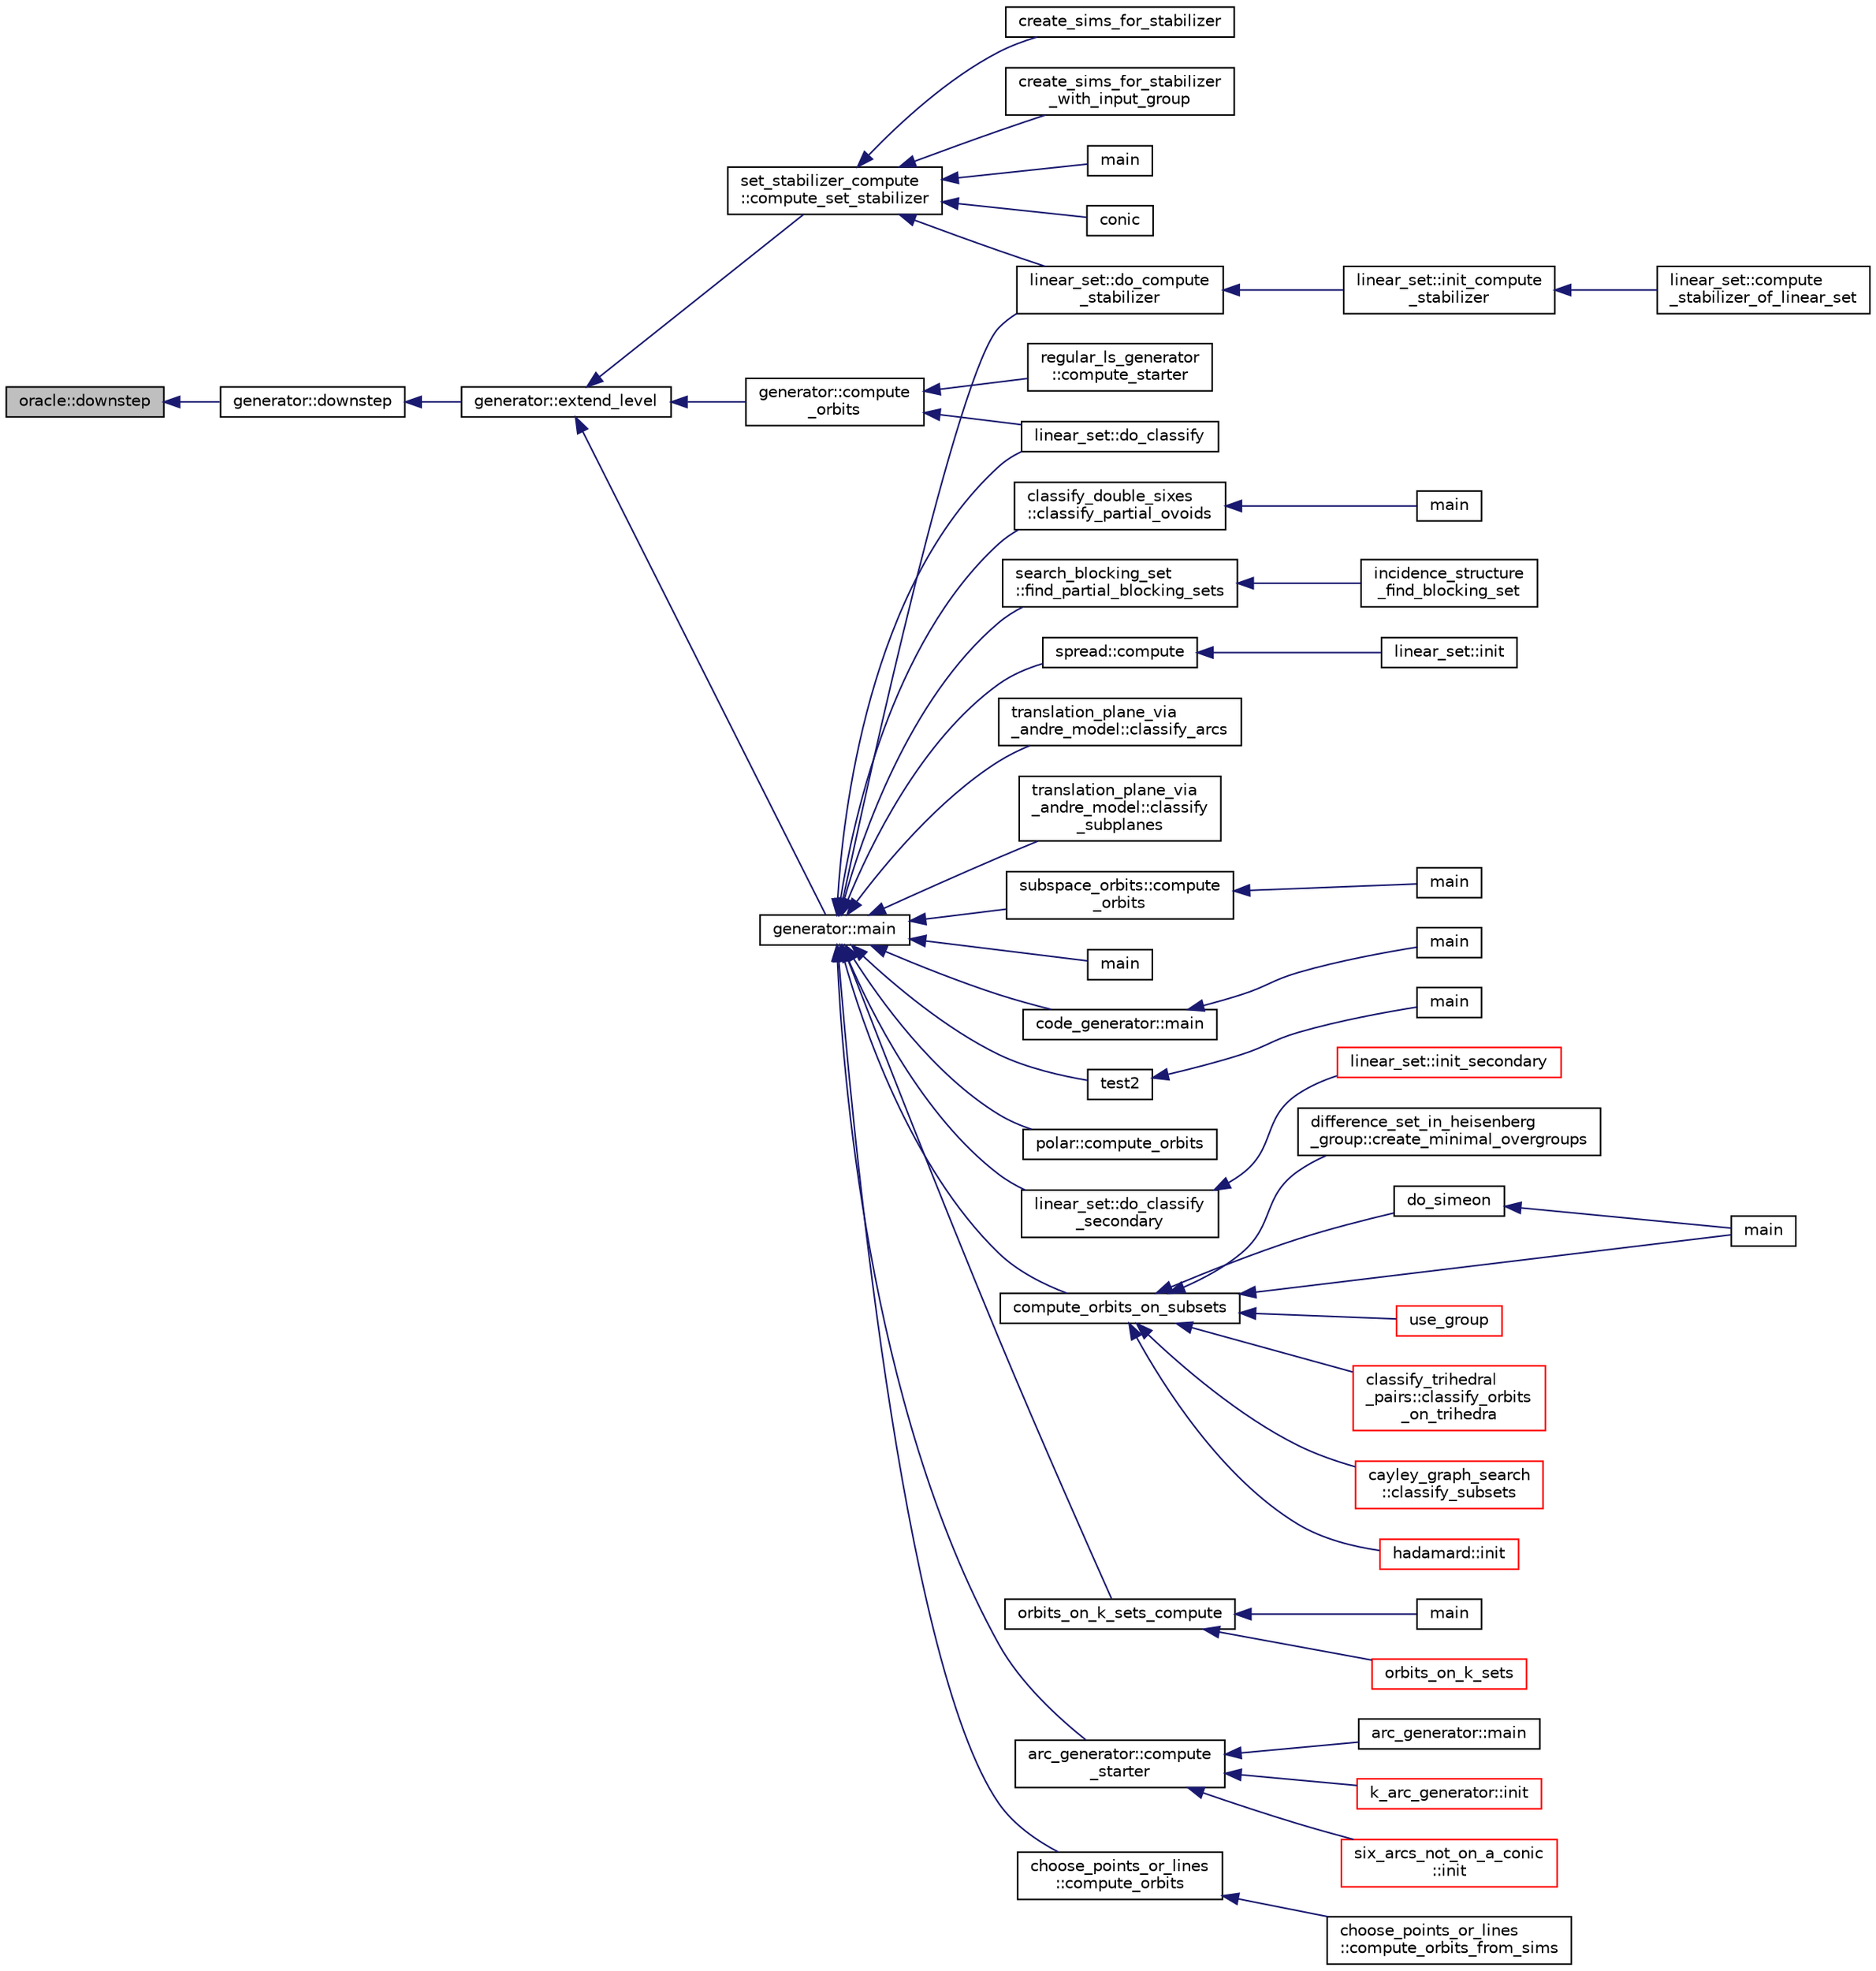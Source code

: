 digraph "oracle::downstep"
{
  edge [fontname="Helvetica",fontsize="10",labelfontname="Helvetica",labelfontsize="10"];
  node [fontname="Helvetica",fontsize="10",shape=record];
  rankdir="LR";
  Node2904 [label="oracle::downstep",height=0.2,width=0.4,color="black", fillcolor="grey75", style="filled", fontcolor="black"];
  Node2904 -> Node2905 [dir="back",color="midnightblue",fontsize="10",style="solid",fontname="Helvetica"];
  Node2905 [label="generator::downstep",height=0.2,width=0.4,color="black", fillcolor="white", style="filled",URL="$d7/d73/classgenerator.html#ad90bc284af0b5f5beae960a0bd7a5b43"];
  Node2905 -> Node2906 [dir="back",color="midnightblue",fontsize="10",style="solid",fontname="Helvetica"];
  Node2906 [label="generator::extend_level",height=0.2,width=0.4,color="black", fillcolor="white", style="filled",URL="$d7/d73/classgenerator.html#a91b84d80ccec0cd2136bc221c30e0f8e"];
  Node2906 -> Node2907 [dir="back",color="midnightblue",fontsize="10",style="solid",fontname="Helvetica"];
  Node2907 [label="set_stabilizer_compute\l::compute_set_stabilizer",height=0.2,width=0.4,color="black", fillcolor="white", style="filled",URL="$d8/dc6/classset__stabilizer__compute.html#ad4f92074322e98c7cd0ed5d4f8486b76"];
  Node2907 -> Node2908 [dir="back",color="midnightblue",fontsize="10",style="solid",fontname="Helvetica"];
  Node2908 [label="main",height=0.2,width=0.4,color="black", fillcolor="white", style="filled",URL="$db/d67/test__hyperoval_8_c.html#a3c04138a5bfe5d72780bb7e82a18e627"];
  Node2907 -> Node2909 [dir="back",color="midnightblue",fontsize="10",style="solid",fontname="Helvetica"];
  Node2909 [label="conic",height=0.2,width=0.4,color="black", fillcolor="white", style="filled",URL="$d4/de8/conic_8_c.html#a96def9474b981a9d5831a9b48d85d652"];
  Node2907 -> Node2910 [dir="back",color="midnightblue",fontsize="10",style="solid",fontname="Helvetica"];
  Node2910 [label="linear_set::do_compute\l_stabilizer",height=0.2,width=0.4,color="black", fillcolor="white", style="filled",URL="$dd/d86/classlinear__set.html#ae8f58ded28fb5370f4459cca42b7463b"];
  Node2910 -> Node2911 [dir="back",color="midnightblue",fontsize="10",style="solid",fontname="Helvetica"];
  Node2911 [label="linear_set::init_compute\l_stabilizer",height=0.2,width=0.4,color="black", fillcolor="white", style="filled",URL="$dd/d86/classlinear__set.html#a0cc3eaec1896fdc977b62e94623b055b"];
  Node2911 -> Node2912 [dir="back",color="midnightblue",fontsize="10",style="solid",fontname="Helvetica"];
  Node2912 [label="linear_set::compute\l_stabilizer_of_linear_set",height=0.2,width=0.4,color="black", fillcolor="white", style="filled",URL="$dd/d86/classlinear__set.html#a098a133edfbaae0fd347a69c50bdbee2"];
  Node2907 -> Node2913 [dir="back",color="midnightblue",fontsize="10",style="solid",fontname="Helvetica"];
  Node2913 [label="create_sims_for_stabilizer",height=0.2,width=0.4,color="black", fillcolor="white", style="filled",URL="$d0/d76/tl__algebra__and__number__theory_8h.html#af2c67d225072549409be710ac3cd30f8"];
  Node2907 -> Node2914 [dir="back",color="midnightblue",fontsize="10",style="solid",fontname="Helvetica"];
  Node2914 [label="create_sims_for_stabilizer\l_with_input_group",height=0.2,width=0.4,color="black", fillcolor="white", style="filled",URL="$d0/d76/tl__algebra__and__number__theory_8h.html#af5482567a8d6ba5c2fe593bf6f7f9a0f"];
  Node2906 -> Node2915 [dir="back",color="midnightblue",fontsize="10",style="solid",fontname="Helvetica"];
  Node2915 [label="generator::compute\l_orbits",height=0.2,width=0.4,color="black", fillcolor="white", style="filled",URL="$d7/d73/classgenerator.html#a23989bc20ecaaed39c4119c758367f40"];
  Node2915 -> Node2916 [dir="back",color="midnightblue",fontsize="10",style="solid",fontname="Helvetica"];
  Node2916 [label="regular_ls_generator\l::compute_starter",height=0.2,width=0.4,color="black", fillcolor="white", style="filled",URL="$d2/dd8/classregular__ls__generator.html#aa38907741058694a73194b02ceb4a53d"];
  Node2915 -> Node2917 [dir="back",color="midnightblue",fontsize="10",style="solid",fontname="Helvetica"];
  Node2917 [label="linear_set::do_classify",height=0.2,width=0.4,color="black", fillcolor="white", style="filled",URL="$dd/d86/classlinear__set.html#a3eb2dbce7fa8b71901dfc12f288ddd0c"];
  Node2906 -> Node2918 [dir="back",color="midnightblue",fontsize="10",style="solid",fontname="Helvetica"];
  Node2918 [label="generator::main",height=0.2,width=0.4,color="black", fillcolor="white", style="filled",URL="$d7/d73/classgenerator.html#a01abff8e9f231bf0d82e2e8e0061f242"];
  Node2918 -> Node2919 [dir="back",color="midnightblue",fontsize="10",style="solid",fontname="Helvetica"];
  Node2919 [label="main",height=0.2,width=0.4,color="black", fillcolor="white", style="filled",URL="$d2/d11/codes_8h.html#a217dbf8b442f20279ea00b898af96f52"];
  Node2918 -> Node2920 [dir="back",color="midnightblue",fontsize="10",style="solid",fontname="Helvetica"];
  Node2920 [label="code_generator::main",height=0.2,width=0.4,color="black", fillcolor="white", style="filled",URL="$db/d37/classcode__generator.html#ab3cf3a306e4032c2b471ac95321c599f"];
  Node2920 -> Node2921 [dir="back",color="midnightblue",fontsize="10",style="solid",fontname="Helvetica"];
  Node2921 [label="main",height=0.2,width=0.4,color="black", fillcolor="white", style="filled",URL="$d4/d4f/codes_8_c.html#a217dbf8b442f20279ea00b898af96f52"];
  Node2918 -> Node2922 [dir="back",color="midnightblue",fontsize="10",style="solid",fontname="Helvetica"];
  Node2922 [label="test2",height=0.2,width=0.4,color="black", fillcolor="white", style="filled",URL="$d9/db0/factor__space_8_c.html#a39d73a812e5fd8f1bc111e948368cb10"];
  Node2922 -> Node2923 [dir="back",color="midnightblue",fontsize="10",style="solid",fontname="Helvetica"];
  Node2923 [label="main",height=0.2,width=0.4,color="black", fillcolor="white", style="filled",URL="$d9/db0/factor__space_8_c.html#a3c04138a5bfe5d72780bb7e82a18e627"];
  Node2918 -> Node2924 [dir="back",color="midnightblue",fontsize="10",style="solid",fontname="Helvetica"];
  Node2924 [label="polar::compute_orbits",height=0.2,width=0.4,color="black", fillcolor="white", style="filled",URL="$da/d1c/classpolar.html#ac4c3c4f95d14c74ff4a3ec3f3479a1da"];
  Node2918 -> Node2917 [dir="back",color="midnightblue",fontsize="10",style="solid",fontname="Helvetica"];
  Node2918 -> Node2925 [dir="back",color="midnightblue",fontsize="10",style="solid",fontname="Helvetica"];
  Node2925 [label="linear_set::do_classify\l_secondary",height=0.2,width=0.4,color="black", fillcolor="white", style="filled",URL="$dd/d86/classlinear__set.html#a47eb7f9995f3343abd3bdfbf9a9a9162"];
  Node2925 -> Node2926 [dir="back",color="midnightblue",fontsize="10",style="solid",fontname="Helvetica"];
  Node2926 [label="linear_set::init_secondary",height=0.2,width=0.4,color="red", fillcolor="white", style="filled",URL="$dd/d86/classlinear__set.html#a7bf8cd7805559b5762921687a7c1ed97"];
  Node2918 -> Node2910 [dir="back",color="midnightblue",fontsize="10",style="solid",fontname="Helvetica"];
  Node2918 -> Node2928 [dir="back",color="midnightblue",fontsize="10",style="solid",fontname="Helvetica"];
  Node2928 [label="compute_orbits_on_subsets",height=0.2,width=0.4,color="black", fillcolor="white", style="filled",URL="$d3/d35/snakes__and__ladders__global_8_c.html#af33697aede0480110b1227f727252637"];
  Node2928 -> Node2929 [dir="back",color="midnightblue",fontsize="10",style="solid",fontname="Helvetica"];
  Node2929 [label="cayley_graph_search\l::classify_subsets",height=0.2,width=0.4,color="red", fillcolor="white", style="filled",URL="$de/dae/classcayley__graph__search.html#a4cf8a90752e018a281481ac80ad52c4b"];
  Node2928 -> Node2932 [dir="back",color="midnightblue",fontsize="10",style="solid",fontname="Helvetica"];
  Node2932 [label="hadamard::init",height=0.2,width=0.4,color="red", fillcolor="white", style="filled",URL="$d7/dbb/classhadamard.html#a16af359850b8bdd0d2a73e260d496c33"];
  Node2928 -> Node2934 [dir="back",color="midnightblue",fontsize="10",style="solid",fontname="Helvetica"];
  Node2934 [label="difference_set_in_heisenberg\l_group::create_minimal_overgroups",height=0.2,width=0.4,color="black", fillcolor="white", style="filled",URL="$de/d8a/classdifference__set__in__heisenberg__group.html#a9bde5ad5da3ebaebf98fbfd3e8110b79"];
  Node2928 -> Node2935 [dir="back",color="midnightblue",fontsize="10",style="solid",fontname="Helvetica"];
  Node2935 [label="main",height=0.2,width=0.4,color="black", fillcolor="white", style="filled",URL="$d5/d13/simeon_8_c.html#ae66f6b31b5ad750f1fe042a706a4e3d4"];
  Node2928 -> Node2936 [dir="back",color="midnightblue",fontsize="10",style="solid",fontname="Helvetica"];
  Node2936 [label="do_simeon",height=0.2,width=0.4,color="black", fillcolor="white", style="filled",URL="$d5/d13/simeon_8_c.html#a36cf3f9cb484fa44da7a7dfcbe9385d0"];
  Node2936 -> Node2935 [dir="back",color="midnightblue",fontsize="10",style="solid",fontname="Helvetica"];
  Node2928 -> Node2937 [dir="back",color="midnightblue",fontsize="10",style="solid",fontname="Helvetica"];
  Node2937 [label="use_group",height=0.2,width=0.4,color="red", fillcolor="white", style="filled",URL="$d9/d9f/all__cliques_8_c.html#aba62531e97173264c39afe2c7857af31"];
  Node2928 -> Node2939 [dir="back",color="midnightblue",fontsize="10",style="solid",fontname="Helvetica"];
  Node2939 [label="classify_trihedral\l_pairs::classify_orbits\l_on_trihedra",height=0.2,width=0.4,color="red", fillcolor="white", style="filled",URL="$d1/d21/classclassify__trihedral__pairs.html#a99625621bfba4bb65b3d60304b306539"];
  Node2918 -> Node2946 [dir="back",color="midnightblue",fontsize="10",style="solid",fontname="Helvetica"];
  Node2946 [label="orbits_on_k_sets_compute",height=0.2,width=0.4,color="black", fillcolor="white", style="filled",URL="$d3/d35/snakes__and__ladders__global_8_c.html#a96743526b15703539d544499276aaa71"];
  Node2946 -> Node2947 [dir="back",color="midnightblue",fontsize="10",style="solid",fontname="Helvetica"];
  Node2947 [label="main",height=0.2,width=0.4,color="black", fillcolor="white", style="filled",URL="$d9/d5f/example__fano__plane_8_c.html#ae66f6b31b5ad750f1fe042a706a4e3d4"];
  Node2946 -> Node2948 [dir="back",color="midnightblue",fontsize="10",style="solid",fontname="Helvetica"];
  Node2948 [label="orbits_on_k_sets",height=0.2,width=0.4,color="red", fillcolor="white", style="filled",URL="$d3/d35/snakes__and__ladders__global_8_c.html#afe3d79116aa8b4d1a93d444a3a979b6e"];
  Node2918 -> Node2957 [dir="back",color="midnightblue",fontsize="10",style="solid",fontname="Helvetica"];
  Node2957 [label="arc_generator::compute\l_starter",height=0.2,width=0.4,color="black", fillcolor="white", style="filled",URL="$d4/d21/classarc__generator.html#aad1dcec3a1c302e743d574bd1ac857d9"];
  Node2957 -> Node2956 [dir="back",color="midnightblue",fontsize="10",style="solid",fontname="Helvetica"];
  Node2956 [label="arc_generator::main",height=0.2,width=0.4,color="black", fillcolor="white", style="filled",URL="$d4/d21/classarc__generator.html#ad80140b51b165dad1fe6ab232be7829a"];
  Node2957 -> Node2958 [dir="back",color="midnightblue",fontsize="10",style="solid",fontname="Helvetica"];
  Node2958 [label="k_arc_generator::init",height=0.2,width=0.4,color="red", fillcolor="white", style="filled",URL="$d6/dd8/classk__arc__generator.html#a6036d9f52ede9f8ca681505626b5361d"];
  Node2957 -> Node2960 [dir="back",color="midnightblue",fontsize="10",style="solid",fontname="Helvetica"];
  Node2960 [label="six_arcs_not_on_a_conic\l::init",height=0.2,width=0.4,color="red", fillcolor="white", style="filled",URL="$d8/de6/classsix__arcs__not__on__a__conic.html#a7a4d5cf8a098488729934cfa8a70944a"];
  Node2918 -> Node2962 [dir="back",color="midnightblue",fontsize="10",style="solid",fontname="Helvetica"];
  Node2962 [label="choose_points_or_lines\l::compute_orbits",height=0.2,width=0.4,color="black", fillcolor="white", style="filled",URL="$d6/d75/classchoose__points__or__lines.html#adc353e2d41dc8a39563322c8cdd85f61"];
  Node2962 -> Node2963 [dir="back",color="midnightblue",fontsize="10",style="solid",fontname="Helvetica"];
  Node2963 [label="choose_points_or_lines\l::compute_orbits_from_sims",height=0.2,width=0.4,color="black", fillcolor="white", style="filled",URL="$d6/d75/classchoose__points__or__lines.html#a4fcac2dadf459d7c75187a00a4bd64aa"];
  Node2918 -> Node2964 [dir="back",color="midnightblue",fontsize="10",style="solid",fontname="Helvetica"];
  Node2964 [label="classify_double_sixes\l::classify_partial_ovoids",height=0.2,width=0.4,color="black", fillcolor="white", style="filled",URL="$dd/d23/classclassify__double__sixes.html#a2253fca143a0e8a3e39655eb05668ae9"];
  Node2964 -> Node2965 [dir="back",color="midnightblue",fontsize="10",style="solid",fontname="Helvetica"];
  Node2965 [label="main",height=0.2,width=0.4,color="black", fillcolor="white", style="filled",URL="$df/df8/surface__classify_8_c.html#a217dbf8b442f20279ea00b898af96f52"];
  Node2918 -> Node2966 [dir="back",color="midnightblue",fontsize="10",style="solid",fontname="Helvetica"];
  Node2966 [label="search_blocking_set\l::find_partial_blocking_sets",height=0.2,width=0.4,color="black", fillcolor="white", style="filled",URL="$dc/d36/classsearch__blocking__set.html#ad3fdb3d356db75a02c406bc9d4e9e9b6"];
  Node2966 -> Node2967 [dir="back",color="midnightblue",fontsize="10",style="solid",fontname="Helvetica"];
  Node2967 [label="incidence_structure\l_find_blocking_set",height=0.2,width=0.4,color="black", fillcolor="white", style="filled",URL="$df/d74/tl__geometry_8h.html#a8e3d42d0018f8a804b9686b1c4951186"];
  Node2918 -> Node2968 [dir="back",color="midnightblue",fontsize="10",style="solid",fontname="Helvetica"];
  Node2968 [label="spread::compute",height=0.2,width=0.4,color="black", fillcolor="white", style="filled",URL="$da/dc1/classspread.html#a9674466d3e03b8dad79882299c638a21"];
  Node2968 -> Node2969 [dir="back",color="midnightblue",fontsize="10",style="solid",fontname="Helvetica"];
  Node2969 [label="linear_set::init",height=0.2,width=0.4,color="black", fillcolor="white", style="filled",URL="$dd/d86/classlinear__set.html#a7ab24e84423749047d5465cb15505475"];
  Node2918 -> Node2970 [dir="back",color="midnightblue",fontsize="10",style="solid",fontname="Helvetica"];
  Node2970 [label="translation_plane_via\l_andre_model::classify_arcs",height=0.2,width=0.4,color="black", fillcolor="white", style="filled",URL="$d1/dcc/classtranslation__plane__via__andre__model.html#ac8f002e812a8b152d41e806688601c5e"];
  Node2918 -> Node2971 [dir="back",color="midnightblue",fontsize="10",style="solid",fontname="Helvetica"];
  Node2971 [label="translation_plane_via\l_andre_model::classify\l_subplanes",height=0.2,width=0.4,color="black", fillcolor="white", style="filled",URL="$d1/dcc/classtranslation__plane__via__andre__model.html#a794fefa95f0a7f7b887133375988ee55"];
  Node2918 -> Node2972 [dir="back",color="midnightblue",fontsize="10",style="solid",fontname="Helvetica"];
  Node2972 [label="subspace_orbits::compute\l_orbits",height=0.2,width=0.4,color="black", fillcolor="white", style="filled",URL="$d2/d9f/classsubspace__orbits.html#a2778f8d49cde1675de1ef6acfe180b63"];
  Node2972 -> Node2973 [dir="back",color="midnightblue",fontsize="10",style="solid",fontname="Helvetica"];
  Node2973 [label="main",height=0.2,width=0.4,color="black", fillcolor="white", style="filled",URL="$da/dd5/subspace__orbits__main_8_c.html#a217dbf8b442f20279ea00b898af96f52"];
}
